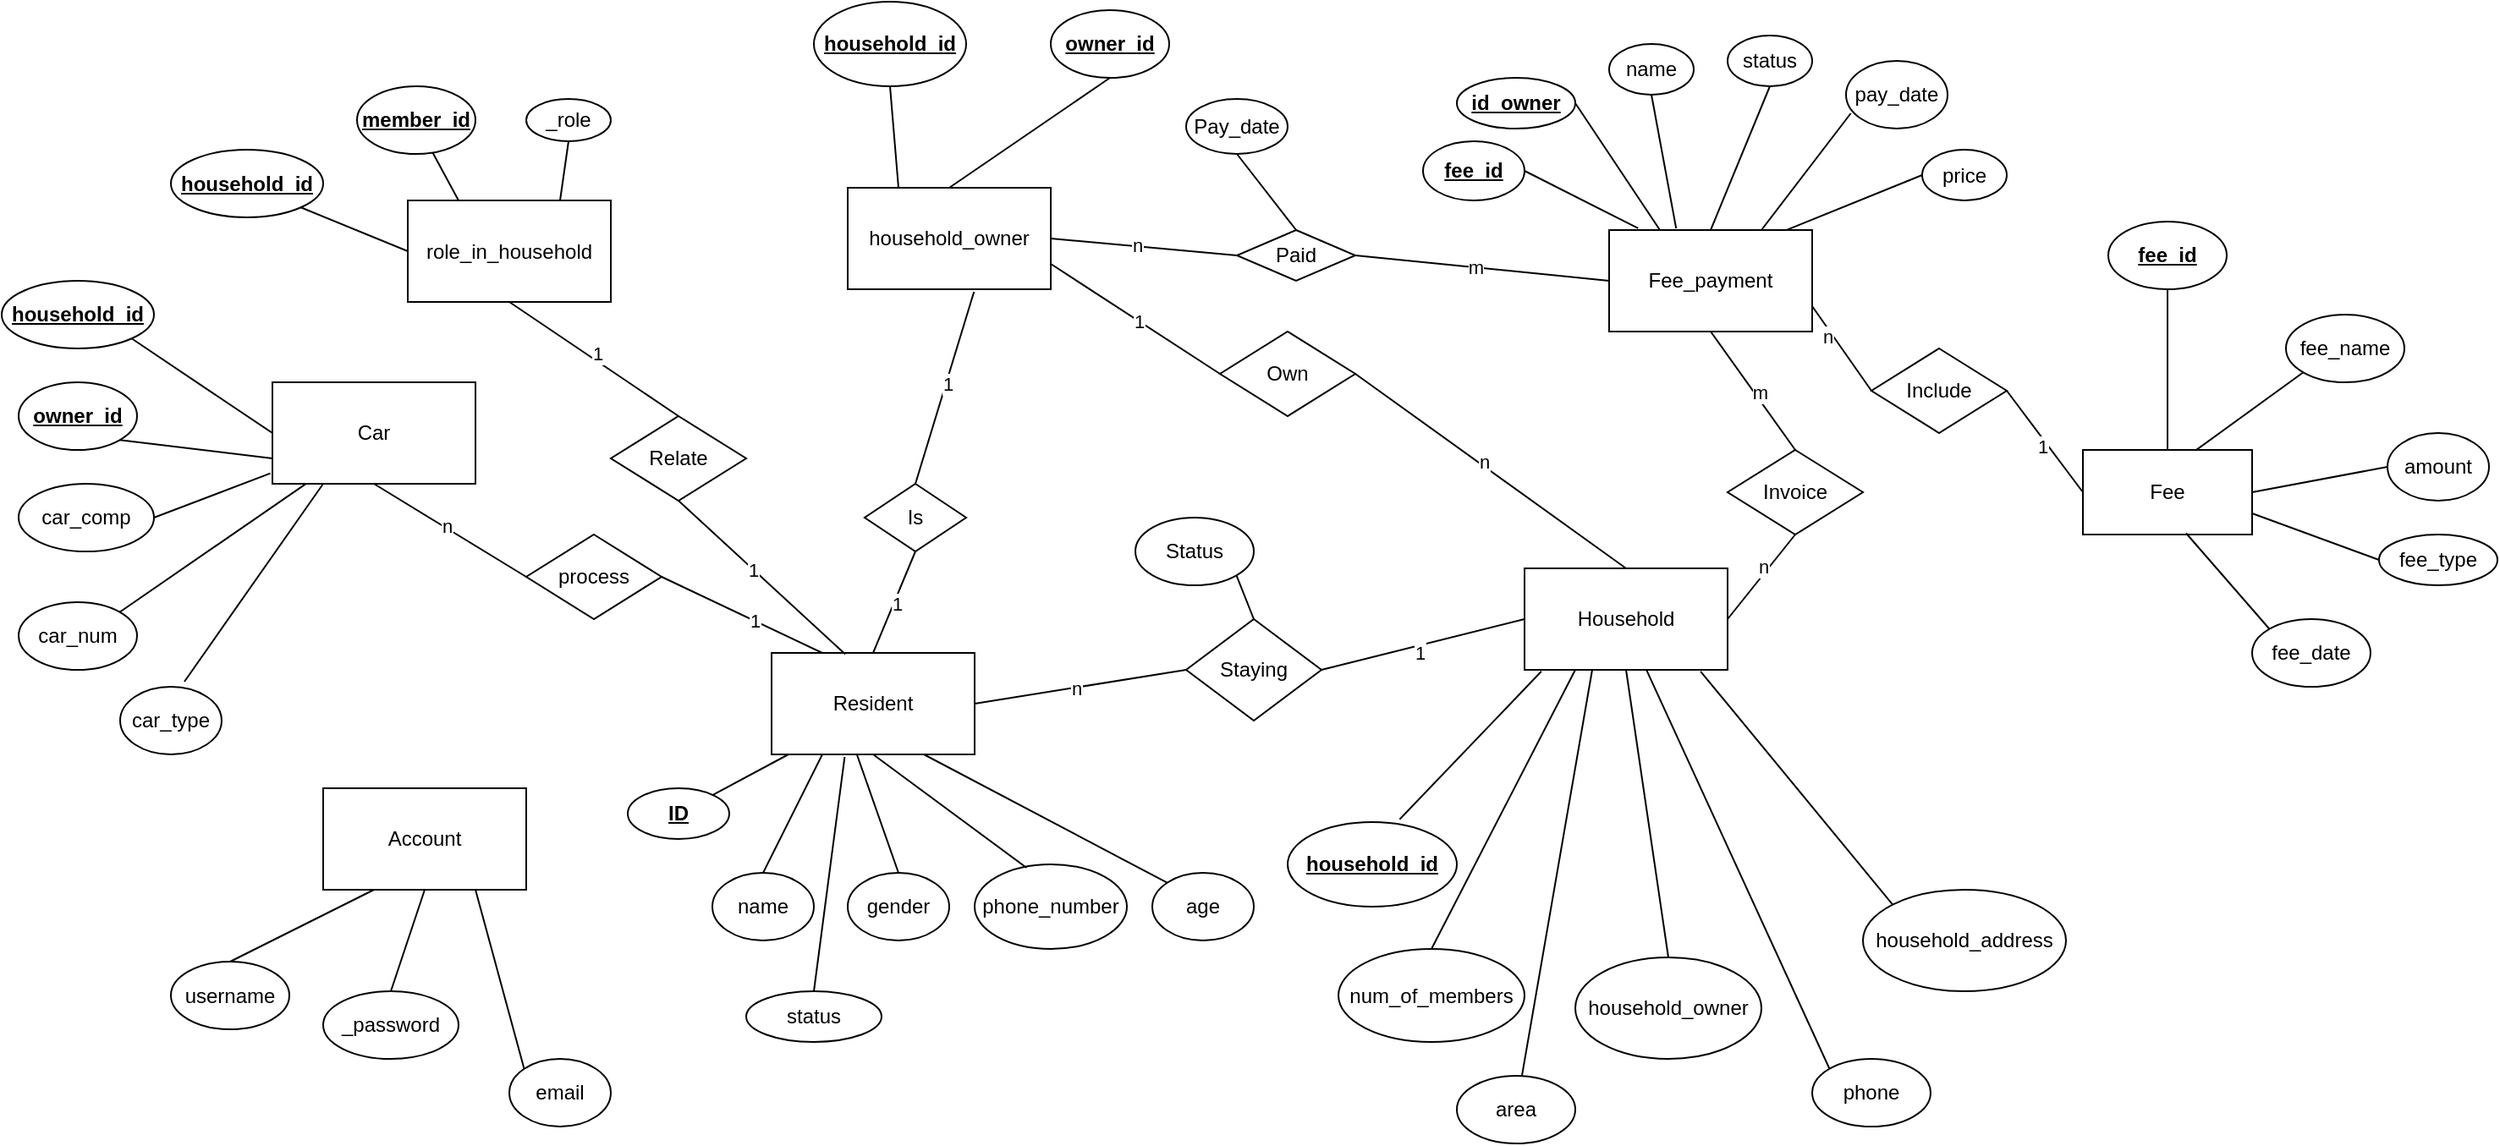 <mxfile version="22.1.17" type="device" pages="2">
  <diagram id="R2lEEEUBdFMjLlhIrx00" name="ERD">
    <mxGraphModel dx="2350" dy="1896" grid="1" gridSize="10" guides="1" tooltips="1" connect="1" arrows="1" fold="1" page="1" pageScale="1" pageWidth="850" pageHeight="1100" math="0" shadow="0" extFonts="Permanent Marker^https://fonts.googleapis.com/css?family=Permanent+Marker">
      <root>
        <mxCell id="0" />
        <mxCell id="1" parent="0" />
        <mxCell id="UBYn010A4l6dqS02ffVp-1" value="Resident" style="rounded=0;whiteSpace=wrap;html=1;" vertex="1" parent="1">
          <mxGeometry x="215" y="240" width="120" height="60" as="geometry" />
        </mxCell>
        <mxCell id="UBYn010A4l6dqS02ffVp-2" value="name" style="ellipse;whiteSpace=wrap;html=1;" vertex="1" parent="1">
          <mxGeometry x="180" y="370" width="60" height="40" as="geometry" />
        </mxCell>
        <mxCell id="UBYn010A4l6dqS02ffVp-3" value="age" style="ellipse;whiteSpace=wrap;html=1;" vertex="1" parent="1">
          <mxGeometry x="440" y="370" width="60" height="40" as="geometry" />
        </mxCell>
        <mxCell id="UBYn010A4l6dqS02ffVp-4" value="gender" style="ellipse;whiteSpace=wrap;html=1;" vertex="1" parent="1">
          <mxGeometry x="260" y="370" width="60" height="40" as="geometry" />
        </mxCell>
        <mxCell id="UBYn010A4l6dqS02ffVp-5" value="phone_number" style="ellipse;whiteSpace=wrap;html=1;" vertex="1" parent="1">
          <mxGeometry x="335" y="365" width="90" height="50" as="geometry" />
        </mxCell>
        <mxCell id="UBYn010A4l6dqS02ffVp-6" value="&lt;u&gt;&lt;b&gt;ID&lt;/b&gt;&lt;/u&gt;" style="ellipse;whiteSpace=wrap;html=1;" vertex="1" parent="1">
          <mxGeometry x="130" y="320" width="60" height="30" as="geometry" />
        </mxCell>
        <mxCell id="UBYn010A4l6dqS02ffVp-7" value="" style="endArrow=none;html=1;rounded=0;entryX=0.083;entryY=1;entryDx=0;entryDy=0;entryPerimeter=0;" edge="1" parent="1" source="UBYn010A4l6dqS02ffVp-6" target="UBYn010A4l6dqS02ffVp-1">
          <mxGeometry width="50" height="50" relative="1" as="geometry">
            <mxPoint x="400" y="320" as="sourcePoint" />
            <mxPoint x="450" y="270" as="targetPoint" />
          </mxGeometry>
        </mxCell>
        <mxCell id="UBYn010A4l6dqS02ffVp-10" value="status" style="ellipse;whiteSpace=wrap;html=1;" vertex="1" parent="1">
          <mxGeometry x="200" y="440" width="80" height="30" as="geometry" />
        </mxCell>
        <mxCell id="UBYn010A4l6dqS02ffVp-11" value="" style="endArrow=none;html=1;rounded=0;exitX=0.5;exitY=0;exitDx=0;exitDy=0;entryX=0.25;entryY=1;entryDx=0;entryDy=0;" edge="1" parent="1" source="UBYn010A4l6dqS02ffVp-2" target="UBYn010A4l6dqS02ffVp-1">
          <mxGeometry width="50" height="50" relative="1" as="geometry">
            <mxPoint x="400" y="320" as="sourcePoint" />
            <mxPoint x="450" y="270" as="targetPoint" />
          </mxGeometry>
        </mxCell>
        <mxCell id="UBYn010A4l6dqS02ffVp-12" value="" style="endArrow=none;html=1;rounded=0;exitX=0.5;exitY=0;exitDx=0;exitDy=0;entryX=0.36;entryY=1.023;entryDx=0;entryDy=0;entryPerimeter=0;" edge="1" parent="1" source="UBYn010A4l6dqS02ffVp-10" target="UBYn010A4l6dqS02ffVp-1">
          <mxGeometry width="50" height="50" relative="1" as="geometry">
            <mxPoint x="400" y="320" as="sourcePoint" />
            <mxPoint x="260" y="250" as="targetPoint" />
          </mxGeometry>
        </mxCell>
        <mxCell id="UBYn010A4l6dqS02ffVp-13" value="" style="endArrow=none;html=1;rounded=0;exitX=0.5;exitY=0;exitDx=0;exitDy=0;entryX=0.419;entryY=0.994;entryDx=0;entryDy=0;entryPerimeter=0;" edge="1" parent="1" source="UBYn010A4l6dqS02ffVp-4" target="UBYn010A4l6dqS02ffVp-1">
          <mxGeometry width="50" height="50" relative="1" as="geometry">
            <mxPoint x="400" y="320" as="sourcePoint" />
            <mxPoint x="450" y="270" as="targetPoint" />
          </mxGeometry>
        </mxCell>
        <mxCell id="UBYn010A4l6dqS02ffVp-14" value="" style="endArrow=none;html=1;rounded=0;entryX=0.5;entryY=1;entryDx=0;entryDy=0;exitX=0.341;exitY=0.04;exitDx=0;exitDy=0;exitPerimeter=0;" edge="1" parent="1" source="UBYn010A4l6dqS02ffVp-5" target="UBYn010A4l6dqS02ffVp-1">
          <mxGeometry width="50" height="50" relative="1" as="geometry">
            <mxPoint x="380" y="360" as="sourcePoint" />
            <mxPoint x="450" y="270" as="targetPoint" />
          </mxGeometry>
        </mxCell>
        <mxCell id="UBYn010A4l6dqS02ffVp-15" value="" style="endArrow=none;html=1;rounded=0;exitX=0;exitY=0;exitDx=0;exitDy=0;entryX=0.75;entryY=1;entryDx=0;entryDy=0;" edge="1" parent="1" source="UBYn010A4l6dqS02ffVp-3" target="UBYn010A4l6dqS02ffVp-1">
          <mxGeometry width="50" height="50" relative="1" as="geometry">
            <mxPoint x="400" y="320" as="sourcePoint" />
            <mxPoint x="450" y="270" as="targetPoint" />
          </mxGeometry>
        </mxCell>
        <mxCell id="UBYn010A4l6dqS02ffVp-17" value="Household&lt;br&gt;" style="rounded=0;whiteSpace=wrap;html=1;" vertex="1" parent="1">
          <mxGeometry x="660" y="190" width="120" height="60" as="geometry" />
        </mxCell>
        <mxCell id="UBYn010A4l6dqS02ffVp-18" value="Staying&lt;br&gt;" style="rhombus;whiteSpace=wrap;html=1;" vertex="1" parent="1">
          <mxGeometry x="460" y="220" width="80" height="60" as="geometry" />
        </mxCell>
        <mxCell id="UBYn010A4l6dqS02ffVp-19" value="" style="endArrow=none;html=1;rounded=0;exitX=1;exitY=0.5;exitDx=0;exitDy=0;entryX=0;entryY=0.5;entryDx=0;entryDy=0;" edge="1" parent="1" source="UBYn010A4l6dqS02ffVp-1" target="UBYn010A4l6dqS02ffVp-18">
          <mxGeometry width="50" height="50" relative="1" as="geometry">
            <mxPoint x="540" y="310" as="sourcePoint" />
            <mxPoint x="590" y="260" as="targetPoint" />
          </mxGeometry>
        </mxCell>
        <mxCell id="UBYn010A4l6dqS02ffVp-23" value="n" style="edgeLabel;html=1;align=center;verticalAlign=middle;resizable=0;points=[];" vertex="1" connectable="0" parent="UBYn010A4l6dqS02ffVp-19">
          <mxGeometry x="-0.033" relative="1" as="geometry">
            <mxPoint as="offset" />
          </mxGeometry>
        </mxCell>
        <mxCell id="UBYn010A4l6dqS02ffVp-20" value="" style="endArrow=none;html=1;rounded=0;exitX=1;exitY=0.5;exitDx=0;exitDy=0;entryX=0;entryY=0.5;entryDx=0;entryDy=0;" edge="1" parent="1" source="UBYn010A4l6dqS02ffVp-18" target="UBYn010A4l6dqS02ffVp-17">
          <mxGeometry width="50" height="50" relative="1" as="geometry">
            <mxPoint x="540" y="310" as="sourcePoint" />
            <mxPoint x="590" y="260" as="targetPoint" />
          </mxGeometry>
        </mxCell>
        <mxCell id="UBYn010A4l6dqS02ffVp-24" value="1" style="edgeLabel;html=1;align=center;verticalAlign=middle;resizable=0;points=[];" vertex="1" connectable="0" parent="UBYn010A4l6dqS02ffVp-20">
          <mxGeometry x="-0.05" y="-4" relative="1" as="geometry">
            <mxPoint as="offset" />
          </mxGeometry>
        </mxCell>
        <mxCell id="UBYn010A4l6dqS02ffVp-26" value="household_address" style="ellipse;whiteSpace=wrap;html=1;" vertex="1" parent="1">
          <mxGeometry x="860" y="380" width="120" height="60" as="geometry" />
        </mxCell>
        <mxCell id="UBYn010A4l6dqS02ffVp-27" value="&lt;b&gt;&lt;u&gt;household_id&lt;/u&gt;&lt;/b&gt;" style="ellipse;whiteSpace=wrap;html=1;" vertex="1" parent="1">
          <mxGeometry x="520" y="340" width="100" height="50" as="geometry" />
        </mxCell>
        <mxCell id="UBYn010A4l6dqS02ffVp-28" value="phone" style="ellipse;whiteSpace=wrap;html=1;" vertex="1" parent="1">
          <mxGeometry x="830" y="480" width="70" height="40" as="geometry" />
        </mxCell>
        <mxCell id="UBYn010A4l6dqS02ffVp-29" value="area" style="ellipse;whiteSpace=wrap;html=1;" vertex="1" parent="1">
          <mxGeometry x="620" y="490" width="70" height="40" as="geometry" />
        </mxCell>
        <mxCell id="UBYn010A4l6dqS02ffVp-30" value="household_owner" style="ellipse;whiteSpace=wrap;html=1;" vertex="1" parent="1">
          <mxGeometry x="690" y="420" width="110" height="60" as="geometry" />
        </mxCell>
        <mxCell id="UBYn010A4l6dqS02ffVp-31" value="num_of_members" style="ellipse;whiteSpace=wrap;html=1;" vertex="1" parent="1">
          <mxGeometry x="550" y="415" width="110" height="55" as="geometry" />
        </mxCell>
        <mxCell id="UBYn010A4l6dqS02ffVp-34" value="" style="endArrow=none;html=1;rounded=0;entryX=0.083;entryY=1.015;entryDx=0;entryDy=0;entryPerimeter=0;exitX=0.662;exitY=-0.032;exitDx=0;exitDy=0;exitPerimeter=0;" edge="1" parent="1" source="UBYn010A4l6dqS02ffVp-27" target="UBYn010A4l6dqS02ffVp-17">
          <mxGeometry width="50" height="50" relative="1" as="geometry">
            <mxPoint x="540" y="310" as="sourcePoint" />
            <mxPoint x="590" y="260" as="targetPoint" />
          </mxGeometry>
        </mxCell>
        <mxCell id="UBYn010A4l6dqS02ffVp-35" value="" style="endArrow=none;html=1;rounded=0;entryX=0.25;entryY=1;entryDx=0;entryDy=0;exitX=0.5;exitY=0;exitDx=0;exitDy=0;" edge="1" parent="1" source="UBYn010A4l6dqS02ffVp-31" target="UBYn010A4l6dqS02ffVp-17">
          <mxGeometry width="50" height="50" relative="1" as="geometry">
            <mxPoint x="540" y="310" as="sourcePoint" />
            <mxPoint x="590" y="260" as="targetPoint" />
          </mxGeometry>
        </mxCell>
        <mxCell id="UBYn010A4l6dqS02ffVp-36" value="" style="endArrow=none;html=1;rounded=0;" edge="1" parent="1" source="UBYn010A4l6dqS02ffVp-29">
          <mxGeometry width="50" height="50" relative="1" as="geometry">
            <mxPoint x="540" y="310" as="sourcePoint" />
            <mxPoint x="700" y="250" as="targetPoint" />
          </mxGeometry>
        </mxCell>
        <mxCell id="UBYn010A4l6dqS02ffVp-37" value="" style="endArrow=none;html=1;rounded=0;entryX=0.5;entryY=1;entryDx=0;entryDy=0;exitX=0.5;exitY=0;exitDx=0;exitDy=0;" edge="1" parent="1" source="UBYn010A4l6dqS02ffVp-30" target="UBYn010A4l6dqS02ffVp-17">
          <mxGeometry width="50" height="50" relative="1" as="geometry">
            <mxPoint x="540" y="310" as="sourcePoint" />
            <mxPoint x="590" y="260" as="targetPoint" />
          </mxGeometry>
        </mxCell>
        <mxCell id="UBYn010A4l6dqS02ffVp-38" value="" style="endArrow=none;html=1;rounded=0;entryX=0.6;entryY=0.999;entryDx=0;entryDy=0;entryPerimeter=0;exitX=0;exitY=0;exitDx=0;exitDy=0;" edge="1" parent="1" source="UBYn010A4l6dqS02ffVp-28" target="UBYn010A4l6dqS02ffVp-17">
          <mxGeometry width="50" height="50" relative="1" as="geometry">
            <mxPoint x="540" y="310" as="sourcePoint" />
            <mxPoint x="590" y="260" as="targetPoint" />
          </mxGeometry>
        </mxCell>
        <mxCell id="UBYn010A4l6dqS02ffVp-39" value="" style="endArrow=none;html=1;rounded=0;entryX=0.867;entryY=1.015;entryDx=0;entryDy=0;entryPerimeter=0;exitX=0;exitY=0;exitDx=0;exitDy=0;" edge="1" parent="1" source="UBYn010A4l6dqS02ffVp-26" target="UBYn010A4l6dqS02ffVp-17">
          <mxGeometry width="50" height="50" relative="1" as="geometry">
            <mxPoint x="540" y="310" as="sourcePoint" />
            <mxPoint x="590" y="260" as="targetPoint" />
          </mxGeometry>
        </mxCell>
        <mxCell id="UBYn010A4l6dqS02ffVp-40" value="process" style="rhombus;whiteSpace=wrap;html=1;" vertex="1" parent="1">
          <mxGeometry x="70" y="170" width="80" height="50" as="geometry" />
        </mxCell>
        <mxCell id="UBYn010A4l6dqS02ffVp-41" value="Car" style="rounded=0;whiteSpace=wrap;html=1;" vertex="1" parent="1">
          <mxGeometry x="-80" y="80" width="120" height="60" as="geometry" />
        </mxCell>
        <mxCell id="UBYn010A4l6dqS02ffVp-42" value="" style="endArrow=none;html=1;rounded=0;exitX=0.25;exitY=0;exitDx=0;exitDy=0;entryX=1;entryY=0.5;entryDx=0;entryDy=0;" edge="1" parent="1" source="UBYn010A4l6dqS02ffVp-1" target="UBYn010A4l6dqS02ffVp-40">
          <mxGeometry width="50" height="50" relative="1" as="geometry">
            <mxPoint x="540" y="190" as="sourcePoint" />
            <mxPoint x="590" y="140" as="targetPoint" />
          </mxGeometry>
        </mxCell>
        <mxCell id="UBYn010A4l6dqS02ffVp-44" value="1" style="edgeLabel;html=1;align=center;verticalAlign=middle;resizable=0;points=[];" vertex="1" connectable="0" parent="UBYn010A4l6dqS02ffVp-42">
          <mxGeometry x="-0.167" relative="1" as="geometry">
            <mxPoint as="offset" />
          </mxGeometry>
        </mxCell>
        <mxCell id="UBYn010A4l6dqS02ffVp-43" value="" style="endArrow=none;html=1;rounded=0;exitX=0;exitY=0.5;exitDx=0;exitDy=0;entryX=0.5;entryY=1;entryDx=0;entryDy=0;" edge="1" parent="1" source="UBYn010A4l6dqS02ffVp-40" target="UBYn010A4l6dqS02ffVp-41">
          <mxGeometry width="50" height="50" relative="1" as="geometry">
            <mxPoint x="540" y="190" as="sourcePoint" />
            <mxPoint x="590" y="140" as="targetPoint" />
          </mxGeometry>
        </mxCell>
        <mxCell id="UBYn010A4l6dqS02ffVp-45" value="n" style="edgeLabel;html=1;align=center;verticalAlign=middle;resizable=0;points=[];" vertex="1" connectable="0" parent="UBYn010A4l6dqS02ffVp-43">
          <mxGeometry x="0.06" y="-1" relative="1" as="geometry">
            <mxPoint as="offset" />
          </mxGeometry>
        </mxCell>
        <mxCell id="UBYn010A4l6dqS02ffVp-46" value="" style="endArrow=none;html=1;rounded=0;exitX=0;exitY=0.5;exitDx=0;exitDy=0;entryX=1;entryY=1;entryDx=0;entryDy=0;" edge="1" parent="1" source="UBYn010A4l6dqS02ffVp-41" target="UBYn010A4l6dqS02ffVp-50">
          <mxGeometry width="50" height="50" relative="1" as="geometry">
            <mxPoint x="150" y="90" as="sourcePoint" />
            <mxPoint x="-130" y="60" as="targetPoint" />
          </mxGeometry>
        </mxCell>
        <mxCell id="UBYn010A4l6dqS02ffVp-47" value="car_comp" style="ellipse;whiteSpace=wrap;html=1;" vertex="1" parent="1">
          <mxGeometry x="-230" y="140" width="80" height="40" as="geometry" />
        </mxCell>
        <mxCell id="UBYn010A4l6dqS02ffVp-48" value="car_num" style="ellipse;whiteSpace=wrap;html=1;" vertex="1" parent="1">
          <mxGeometry x="-230" y="210" width="70" height="40" as="geometry" />
        </mxCell>
        <mxCell id="UBYn010A4l6dqS02ffVp-49" value="&lt;b&gt;&lt;u&gt;owner_id&lt;/u&gt;&lt;/b&gt;" style="ellipse;whiteSpace=wrap;html=1;" vertex="1" parent="1">
          <mxGeometry x="-230" y="80" width="70" height="40" as="geometry" />
        </mxCell>
        <mxCell id="UBYn010A4l6dqS02ffVp-50" value="&lt;b&gt;&lt;u&gt;household_id&lt;/u&gt;&lt;/b&gt;" style="ellipse;whiteSpace=wrap;html=1;" vertex="1" parent="1">
          <mxGeometry x="-240" y="20" width="90" height="40" as="geometry" />
        </mxCell>
        <mxCell id="UBYn010A4l6dqS02ffVp-53" value="car_type" style="ellipse;whiteSpace=wrap;html=1;" vertex="1" parent="1">
          <mxGeometry x="-170" y="260" width="60" height="40" as="geometry" />
        </mxCell>
        <mxCell id="UBYn010A4l6dqS02ffVp-56" value="" style="endArrow=none;html=1;rounded=0;exitX=0;exitY=0.75;exitDx=0;exitDy=0;entryX=1;entryY=1;entryDx=0;entryDy=0;" edge="1" parent="1" source="UBYn010A4l6dqS02ffVp-41" target="UBYn010A4l6dqS02ffVp-49">
          <mxGeometry width="50" height="50" relative="1" as="geometry">
            <mxPoint x="150" y="190" as="sourcePoint" />
            <mxPoint x="200" y="140" as="targetPoint" />
          </mxGeometry>
        </mxCell>
        <mxCell id="UBYn010A4l6dqS02ffVp-57" value="" style="endArrow=none;html=1;rounded=0;exitX=-0.01;exitY=0.897;exitDx=0;exitDy=0;exitPerimeter=0;entryX=1;entryY=0.5;entryDx=0;entryDy=0;" edge="1" parent="1" source="UBYn010A4l6dqS02ffVp-41" target="UBYn010A4l6dqS02ffVp-47">
          <mxGeometry width="50" height="50" relative="1" as="geometry">
            <mxPoint x="150" y="190" as="sourcePoint" />
            <mxPoint x="200" y="140" as="targetPoint" />
          </mxGeometry>
        </mxCell>
        <mxCell id="UBYn010A4l6dqS02ffVp-58" value="" style="endArrow=none;html=1;rounded=0;exitX=0.163;exitY=1.003;exitDx=0;exitDy=0;exitPerimeter=0;entryX=1;entryY=0;entryDx=0;entryDy=0;" edge="1" parent="1" source="UBYn010A4l6dqS02ffVp-41" target="UBYn010A4l6dqS02ffVp-48">
          <mxGeometry width="50" height="50" relative="1" as="geometry">
            <mxPoint x="150" y="190" as="sourcePoint" />
            <mxPoint x="200" y="140" as="targetPoint" />
          </mxGeometry>
        </mxCell>
        <mxCell id="UBYn010A4l6dqS02ffVp-59" value="" style="endArrow=none;html=1;rounded=0;entryX=0.633;entryY=-0.075;entryDx=0;entryDy=0;entryPerimeter=0;exitX=0.25;exitY=1;exitDx=0;exitDy=0;" edge="1" parent="1" source="UBYn010A4l6dqS02ffVp-41" target="UBYn010A4l6dqS02ffVp-53">
          <mxGeometry width="50" height="50" relative="1" as="geometry">
            <mxPoint x="-10" y="140" as="sourcePoint" />
            <mxPoint x="200" y="140" as="targetPoint" />
          </mxGeometry>
        </mxCell>
        <mxCell id="UBYn010A4l6dqS02ffVp-60" value="Account" style="rounded=0;whiteSpace=wrap;html=1;" vertex="1" parent="1">
          <mxGeometry x="-50" y="320" width="120" height="60" as="geometry" />
        </mxCell>
        <mxCell id="UBYn010A4l6dqS02ffVp-61" value="email" style="ellipse;whiteSpace=wrap;html=1;" vertex="1" parent="1">
          <mxGeometry x="60" y="480" width="60" height="40" as="geometry" />
        </mxCell>
        <mxCell id="UBYn010A4l6dqS02ffVp-62" value="_password" style="ellipse;whiteSpace=wrap;html=1;" vertex="1" parent="1">
          <mxGeometry x="-50" y="440" width="80" height="40" as="geometry" />
        </mxCell>
        <mxCell id="UBYn010A4l6dqS02ffVp-63" value="username" style="ellipse;whiteSpace=wrap;html=1;" vertex="1" parent="1">
          <mxGeometry x="-140" y="422.5" width="70" height="40" as="geometry" />
        </mxCell>
        <mxCell id="UBYn010A4l6dqS02ffVp-64" value="" style="endArrow=none;html=1;rounded=0;exitX=0.25;exitY=1;exitDx=0;exitDy=0;entryX=0.5;entryY=0;entryDx=0;entryDy=0;" edge="1" parent="1" source="UBYn010A4l6dqS02ffVp-60" target="UBYn010A4l6dqS02ffVp-63">
          <mxGeometry width="50" height="50" relative="1" as="geometry">
            <mxPoint x="320" y="420" as="sourcePoint" />
            <mxPoint x="370" y="370" as="targetPoint" />
          </mxGeometry>
        </mxCell>
        <mxCell id="UBYn010A4l6dqS02ffVp-65" value="" style="endArrow=none;html=1;rounded=0;exitX=0.5;exitY=1;exitDx=0;exitDy=0;entryX=0.5;entryY=0;entryDx=0;entryDy=0;" edge="1" parent="1" source="UBYn010A4l6dqS02ffVp-60" target="UBYn010A4l6dqS02ffVp-62">
          <mxGeometry width="50" height="50" relative="1" as="geometry">
            <mxPoint x="320" y="420" as="sourcePoint" />
            <mxPoint x="370" y="370" as="targetPoint" />
          </mxGeometry>
        </mxCell>
        <mxCell id="UBYn010A4l6dqS02ffVp-66" value="" style="endArrow=none;html=1;rounded=0;entryX=0;entryY=0;entryDx=0;entryDy=0;exitX=0.75;exitY=1;exitDx=0;exitDy=0;" edge="1" parent="1" source="UBYn010A4l6dqS02ffVp-60" target="UBYn010A4l6dqS02ffVp-61">
          <mxGeometry width="50" height="50" relative="1" as="geometry">
            <mxPoint x="-30" y="430" as="sourcePoint" />
            <mxPoint x="370" y="370" as="targetPoint" />
          </mxGeometry>
        </mxCell>
        <mxCell id="UBYn010A4l6dqS02ffVp-67" value="household_owner" style="rounded=0;whiteSpace=wrap;html=1;" vertex="1" parent="1">
          <mxGeometry x="260" y="-35" width="120" height="60" as="geometry" />
        </mxCell>
        <mxCell id="UBYn010A4l6dqS02ffVp-68" value="Is" style="rhombus;whiteSpace=wrap;html=1;" vertex="1" parent="1">
          <mxGeometry x="270" y="140" width="60" height="40" as="geometry" />
        </mxCell>
        <mxCell id="UBYn010A4l6dqS02ffVp-69" value="" style="endArrow=none;html=1;rounded=0;exitX=0.5;exitY=0;exitDx=0;exitDy=0;entryX=0.5;entryY=1;entryDx=0;entryDy=0;" edge="1" parent="1" source="UBYn010A4l6dqS02ffVp-1" target="UBYn010A4l6dqS02ffVp-68">
          <mxGeometry width="50" height="50" relative="1" as="geometry">
            <mxPoint x="330" y="300" as="sourcePoint" />
            <mxPoint x="380" y="250" as="targetPoint" />
          </mxGeometry>
        </mxCell>
        <mxCell id="UBYn010A4l6dqS02ffVp-70" value="1" style="edgeLabel;html=1;align=center;verticalAlign=middle;resizable=0;points=[];" vertex="1" connectable="0" parent="UBYn010A4l6dqS02ffVp-69">
          <mxGeometry x="-0.033" y="-2" relative="1" as="geometry">
            <mxPoint y="-1" as="offset" />
          </mxGeometry>
        </mxCell>
        <mxCell id="UBYn010A4l6dqS02ffVp-71" value="" style="endArrow=none;html=1;rounded=0;exitX=0.5;exitY=0;exitDx=0;exitDy=0;entryX=0.622;entryY=1.025;entryDx=0;entryDy=0;entryPerimeter=0;" edge="1" parent="1" source="UBYn010A4l6dqS02ffVp-68" target="UBYn010A4l6dqS02ffVp-67">
          <mxGeometry width="50" height="50" relative="1" as="geometry">
            <mxPoint x="330" y="300" as="sourcePoint" />
            <mxPoint x="380" y="250" as="targetPoint" />
          </mxGeometry>
        </mxCell>
        <mxCell id="UBYn010A4l6dqS02ffVp-72" value="1" style="edgeLabel;html=1;align=center;verticalAlign=middle;resizable=0;points=[];" vertex="1" connectable="0" parent="UBYn010A4l6dqS02ffVp-71">
          <mxGeometry x="0.042" y="-1" relative="1" as="geometry">
            <mxPoint as="offset" />
          </mxGeometry>
        </mxCell>
        <mxCell id="UBYn010A4l6dqS02ffVp-74" value="&lt;b&gt;&lt;u&gt;owner_id&lt;/u&gt;&lt;/b&gt;" style="ellipse;whiteSpace=wrap;html=1;" vertex="1" parent="1">
          <mxGeometry x="380" y="-140" width="70" height="40" as="geometry" />
        </mxCell>
        <mxCell id="UBYn010A4l6dqS02ffVp-75" value="&lt;b&gt;&lt;u&gt;household_id&lt;/u&gt;&lt;/b&gt;" style="ellipse;whiteSpace=wrap;html=1;" vertex="1" parent="1">
          <mxGeometry x="240" y="-145" width="90" height="50" as="geometry" />
        </mxCell>
        <mxCell id="UBYn010A4l6dqS02ffVp-76" value="" style="endArrow=none;html=1;rounded=0;exitX=0.25;exitY=0;exitDx=0;exitDy=0;entryX=0.5;entryY=1;entryDx=0;entryDy=0;" edge="1" parent="1" source="UBYn010A4l6dqS02ffVp-67" target="UBYn010A4l6dqS02ffVp-75">
          <mxGeometry width="50" height="50" relative="1" as="geometry">
            <mxPoint x="350" y="180" as="sourcePoint" />
            <mxPoint x="400" y="130" as="targetPoint" />
          </mxGeometry>
        </mxCell>
        <mxCell id="UBYn010A4l6dqS02ffVp-77" value="" style="endArrow=none;html=1;rounded=0;exitX=0.5;exitY=0;exitDx=0;exitDy=0;entryX=0.5;entryY=1;entryDx=0;entryDy=0;" edge="1" parent="1" source="UBYn010A4l6dqS02ffVp-67" target="UBYn010A4l6dqS02ffVp-74">
          <mxGeometry width="50" height="50" relative="1" as="geometry">
            <mxPoint x="350" y="180" as="sourcePoint" />
            <mxPoint x="400" y="130" as="targetPoint" />
          </mxGeometry>
        </mxCell>
        <mxCell id="UBYn010A4l6dqS02ffVp-78" value="Own" style="rhombus;whiteSpace=wrap;html=1;" vertex="1" parent="1">
          <mxGeometry x="480" y="50" width="80" height="50" as="geometry" />
        </mxCell>
        <mxCell id="UBYn010A4l6dqS02ffVp-79" value="" style="endArrow=none;html=1;rounded=0;exitX=1;exitY=0.75;exitDx=0;exitDy=0;entryX=0;entryY=0.5;entryDx=0;entryDy=0;" edge="1" parent="1" source="UBYn010A4l6dqS02ffVp-67" target="UBYn010A4l6dqS02ffVp-78">
          <mxGeometry width="50" height="50" relative="1" as="geometry">
            <mxPoint x="350" y="180" as="sourcePoint" />
            <mxPoint x="400" y="130" as="targetPoint" />
          </mxGeometry>
        </mxCell>
        <mxCell id="UBYn010A4l6dqS02ffVp-81" value="1" style="edgeLabel;html=1;align=center;verticalAlign=middle;resizable=0;points=[];" vertex="1" connectable="0" parent="UBYn010A4l6dqS02ffVp-79">
          <mxGeometry x="0.042" y="-1" relative="1" as="geometry">
            <mxPoint y="-1" as="offset" />
          </mxGeometry>
        </mxCell>
        <mxCell id="UBYn010A4l6dqS02ffVp-80" value="" style="endArrow=none;html=1;rounded=0;entryX=1;entryY=0.5;entryDx=0;entryDy=0;exitX=0.5;exitY=0;exitDx=0;exitDy=0;" edge="1" parent="1" source="UBYn010A4l6dqS02ffVp-17" target="UBYn010A4l6dqS02ffVp-78">
          <mxGeometry width="50" height="50" relative="1" as="geometry">
            <mxPoint x="350" y="180" as="sourcePoint" />
            <mxPoint x="400" y="130" as="targetPoint" />
          </mxGeometry>
        </mxCell>
        <mxCell id="UBYn010A4l6dqS02ffVp-82" value="n" style="edgeLabel;html=1;align=center;verticalAlign=middle;resizable=0;points=[];" vertex="1" connectable="0" parent="UBYn010A4l6dqS02ffVp-80">
          <mxGeometry x="0.065" y="-2" relative="1" as="geometry">
            <mxPoint as="offset" />
          </mxGeometry>
        </mxCell>
        <mxCell id="UBYn010A4l6dqS02ffVp-85" value="Fee_payment" style="rounded=0;whiteSpace=wrap;html=1;" vertex="1" parent="1">
          <mxGeometry x="710" y="-10" width="120" height="60" as="geometry" />
        </mxCell>
        <mxCell id="UBYn010A4l6dqS02ffVp-86" value="Invoice" style="rhombus;whiteSpace=wrap;html=1;" vertex="1" parent="1">
          <mxGeometry x="780" y="120" width="80" height="50" as="geometry" />
        </mxCell>
        <mxCell id="UBYn010A4l6dqS02ffVp-87" value="" style="endArrow=none;html=1;rounded=0;entryX=1;entryY=0.5;entryDx=0;entryDy=0;exitX=0.5;exitY=1;exitDx=0;exitDy=0;" edge="1" parent="1" source="UBYn010A4l6dqS02ffVp-86" target="UBYn010A4l6dqS02ffVp-17">
          <mxGeometry width="50" height="50" relative="1" as="geometry">
            <mxPoint x="490" y="260" as="sourcePoint" />
            <mxPoint x="540" y="210" as="targetPoint" />
          </mxGeometry>
        </mxCell>
        <mxCell id="UBYn010A4l6dqS02ffVp-88" value="n" style="edgeLabel;html=1;align=center;verticalAlign=middle;resizable=0;points=[];" vertex="1" connectable="0" parent="UBYn010A4l6dqS02ffVp-87">
          <mxGeometry x="-0.135" y="-3" relative="1" as="geometry">
            <mxPoint y="-1" as="offset" />
          </mxGeometry>
        </mxCell>
        <mxCell id="UBYn010A4l6dqS02ffVp-89" value="" style="endArrow=none;html=1;rounded=0;entryX=0.5;entryY=0;entryDx=0;entryDy=0;exitX=0.5;exitY=1;exitDx=0;exitDy=0;" edge="1" parent="1" source="UBYn010A4l6dqS02ffVp-85" target="UBYn010A4l6dqS02ffVp-86">
          <mxGeometry width="50" height="50" relative="1" as="geometry">
            <mxPoint x="490" y="260" as="sourcePoint" />
            <mxPoint x="540" y="210" as="targetPoint" />
          </mxGeometry>
        </mxCell>
        <mxCell id="UBYn010A4l6dqS02ffVp-92" value="m" style="edgeLabel;html=1;align=center;verticalAlign=middle;resizable=0;points=[];" vertex="1" connectable="0" parent="UBYn010A4l6dqS02ffVp-89">
          <mxGeometry x="0.059" y="2" relative="1" as="geometry">
            <mxPoint x="1" as="offset" />
          </mxGeometry>
        </mxCell>
        <mxCell id="UBYn010A4l6dqS02ffVp-93" value="&lt;b&gt;&lt;u&gt;id_owner&lt;/u&gt;&lt;/b&gt;" style="ellipse;whiteSpace=wrap;html=1;" vertex="1" parent="1">
          <mxGeometry x="620" y="-100" width="70" height="30" as="geometry" />
        </mxCell>
        <mxCell id="UBYn010A4l6dqS02ffVp-94" value="price" style="ellipse;whiteSpace=wrap;html=1;" vertex="1" parent="1">
          <mxGeometry x="895" y="-57.5" width="50" height="30" as="geometry" />
        </mxCell>
        <mxCell id="UBYn010A4l6dqS02ffVp-95" value="status" style="ellipse;whiteSpace=wrap;html=1;" vertex="1" parent="1">
          <mxGeometry x="780" y="-125" width="50" height="30" as="geometry" />
        </mxCell>
        <mxCell id="UBYn010A4l6dqS02ffVp-96" value="pay_date" style="ellipse;whiteSpace=wrap;html=1;" vertex="1" parent="1">
          <mxGeometry x="850" y="-110" width="60" height="40" as="geometry" />
        </mxCell>
        <mxCell id="UBYn010A4l6dqS02ffVp-97" value="&lt;b&gt;&lt;u&gt;fee_id&lt;/u&gt;&lt;/b&gt;" style="ellipse;whiteSpace=wrap;html=1;" vertex="1" parent="1">
          <mxGeometry x="600" y="-62.5" width="60" height="35" as="geometry" />
        </mxCell>
        <mxCell id="UBYn010A4l6dqS02ffVp-98" value="name" style="ellipse;whiteSpace=wrap;html=1;" vertex="1" parent="1">
          <mxGeometry x="710" y="-120" width="50" height="30" as="geometry" />
        </mxCell>
        <mxCell id="UBYn010A4l6dqS02ffVp-99" value="Paid" style="rhombus;whiteSpace=wrap;html=1;" vertex="1" parent="1">
          <mxGeometry x="490" y="-10" width="70" height="30" as="geometry" />
        </mxCell>
        <mxCell id="UBYn010A4l6dqS02ffVp-100" value="" style="endArrow=none;html=1;rounded=0;exitX=1;exitY=0.5;exitDx=0;exitDy=0;entryX=0;entryY=0.5;entryDx=0;entryDy=0;" edge="1" parent="1" source="UBYn010A4l6dqS02ffVp-67" target="UBYn010A4l6dqS02ffVp-99">
          <mxGeometry width="50" height="50" relative="1" as="geometry">
            <mxPoint x="610" y="40" as="sourcePoint" />
            <mxPoint x="660" y="-10" as="targetPoint" />
          </mxGeometry>
        </mxCell>
        <mxCell id="UBYn010A4l6dqS02ffVp-102" value="n" style="edgeLabel;html=1;align=center;verticalAlign=middle;resizable=0;points=[];" vertex="1" connectable="0" parent="UBYn010A4l6dqS02ffVp-100">
          <mxGeometry x="-0.077" y="1" relative="1" as="geometry">
            <mxPoint as="offset" />
          </mxGeometry>
        </mxCell>
        <mxCell id="UBYn010A4l6dqS02ffVp-101" value="" style="endArrow=none;html=1;rounded=0;exitX=1;exitY=0.5;exitDx=0;exitDy=0;entryX=0;entryY=0.5;entryDx=0;entryDy=0;" edge="1" parent="1" source="UBYn010A4l6dqS02ffVp-99" target="UBYn010A4l6dqS02ffVp-85">
          <mxGeometry width="50" height="50" relative="1" as="geometry">
            <mxPoint x="610" y="40" as="sourcePoint" />
            <mxPoint x="660" y="-10" as="targetPoint" />
          </mxGeometry>
        </mxCell>
        <mxCell id="UBYn010A4l6dqS02ffVp-103" value="m" style="edgeLabel;html=1;align=center;verticalAlign=middle;resizable=0;points=[];" vertex="1" connectable="0" parent="UBYn010A4l6dqS02ffVp-101">
          <mxGeometry x="-0.059" relative="1" as="geometry">
            <mxPoint as="offset" />
          </mxGeometry>
        </mxCell>
        <mxCell id="UBYn010A4l6dqS02ffVp-104" value="" style="endArrow=none;html=1;rounded=0;exitX=0.143;exitY=-0.017;exitDx=0;exitDy=0;exitPerimeter=0;" edge="1" parent="1" source="UBYn010A4l6dqS02ffVp-85">
          <mxGeometry width="50" height="50" relative="1" as="geometry">
            <mxPoint x="610" y="40" as="sourcePoint" />
            <mxPoint x="660" y="-45" as="targetPoint" />
          </mxGeometry>
        </mxCell>
        <mxCell id="UBYn010A4l6dqS02ffVp-105" value="" style="endArrow=none;html=1;rounded=0;entryX=1;entryY=0.5;entryDx=0;entryDy=0;exitX=0.25;exitY=0;exitDx=0;exitDy=0;" edge="1" parent="1" source="UBYn010A4l6dqS02ffVp-85" target="UBYn010A4l6dqS02ffVp-93">
          <mxGeometry width="50" height="50" relative="1" as="geometry">
            <mxPoint x="610" y="40" as="sourcePoint" />
            <mxPoint x="660" y="-10" as="targetPoint" />
          </mxGeometry>
        </mxCell>
        <mxCell id="UBYn010A4l6dqS02ffVp-106" value="" style="endArrow=none;html=1;rounded=0;entryX=0.5;entryY=1;entryDx=0;entryDy=0;exitX=0.33;exitY=-0.017;exitDx=0;exitDy=0;exitPerimeter=0;" edge="1" parent="1" source="UBYn010A4l6dqS02ffVp-85" target="UBYn010A4l6dqS02ffVp-98">
          <mxGeometry width="50" height="50" relative="1" as="geometry">
            <mxPoint x="757" y="-13" as="sourcePoint" />
            <mxPoint x="660" y="-10" as="targetPoint" />
          </mxGeometry>
        </mxCell>
        <mxCell id="UBYn010A4l6dqS02ffVp-108" value="" style="endArrow=none;html=1;rounded=0;exitX=0.5;exitY=0;exitDx=0;exitDy=0;entryX=0.5;entryY=1;entryDx=0;entryDy=0;" edge="1" parent="1" source="UBYn010A4l6dqS02ffVp-85" target="UBYn010A4l6dqS02ffVp-95">
          <mxGeometry width="50" height="50" relative="1" as="geometry">
            <mxPoint x="610" y="40" as="sourcePoint" />
            <mxPoint x="660" y="-10" as="targetPoint" />
          </mxGeometry>
        </mxCell>
        <mxCell id="UBYn010A4l6dqS02ffVp-109" value="" style="endArrow=none;html=1;rounded=0;exitX=0.75;exitY=0;exitDx=0;exitDy=0;entryX=0.047;entryY=0.775;entryDx=0;entryDy=0;entryPerimeter=0;" edge="1" parent="1" source="UBYn010A4l6dqS02ffVp-85" target="UBYn010A4l6dqS02ffVp-96">
          <mxGeometry width="50" height="50" relative="1" as="geometry">
            <mxPoint x="610" y="40" as="sourcePoint" />
            <mxPoint x="660" y="-10" as="targetPoint" />
          </mxGeometry>
        </mxCell>
        <mxCell id="UBYn010A4l6dqS02ffVp-110" value="" style="endArrow=none;html=1;rounded=0;entryX=0.877;entryY=-0.003;entryDx=0;entryDy=0;entryPerimeter=0;exitX=0;exitY=0.5;exitDx=0;exitDy=0;" edge="1" parent="1" source="UBYn010A4l6dqS02ffVp-94" target="UBYn010A4l6dqS02ffVp-85">
          <mxGeometry width="50" height="50" relative="1" as="geometry">
            <mxPoint x="610" y="40" as="sourcePoint" />
            <mxPoint x="660" y="-10" as="targetPoint" />
          </mxGeometry>
        </mxCell>
        <mxCell id="UBYn010A4l6dqS02ffVp-111" value="Fee" style="rounded=0;whiteSpace=wrap;html=1;" vertex="1" parent="1">
          <mxGeometry x="990" y="120" width="100" height="50" as="geometry" />
        </mxCell>
        <mxCell id="UBYn010A4l6dqS02ffVp-112" value="&lt;b&gt;&lt;u&gt;fee_id&lt;/u&gt;&lt;/b&gt;" style="ellipse;whiteSpace=wrap;html=1;" vertex="1" parent="1">
          <mxGeometry x="1005" y="-15" width="70" height="40" as="geometry" />
        </mxCell>
        <mxCell id="UBYn010A4l6dqS02ffVp-113" value="fee_date" style="ellipse;whiteSpace=wrap;html=1;" vertex="1" parent="1">
          <mxGeometry x="1090" y="220" width="70" height="40" as="geometry" />
        </mxCell>
        <mxCell id="UBYn010A4l6dqS02ffVp-114" value="fee_type" style="ellipse;whiteSpace=wrap;html=1;" vertex="1" parent="1">
          <mxGeometry x="1165" y="170" width="70" height="30" as="geometry" />
        </mxCell>
        <mxCell id="UBYn010A4l6dqS02ffVp-115" value="amount" style="ellipse;whiteSpace=wrap;html=1;" vertex="1" parent="1">
          <mxGeometry x="1170" y="110" width="60" height="40" as="geometry" />
        </mxCell>
        <mxCell id="UBYn010A4l6dqS02ffVp-116" value="fee_name" style="ellipse;whiteSpace=wrap;html=1;" vertex="1" parent="1">
          <mxGeometry x="1110" y="40" width="70" height="40" as="geometry" />
        </mxCell>
        <mxCell id="UBYn010A4l6dqS02ffVp-117" value="Include" style="rhombus;whiteSpace=wrap;html=1;" vertex="1" parent="1">
          <mxGeometry x="865" y="60" width="80" height="50" as="geometry" />
        </mxCell>
        <mxCell id="UBYn010A4l6dqS02ffVp-118" value="" style="endArrow=none;html=1;rounded=0;entryX=0;entryY=0.5;entryDx=0;entryDy=0;exitX=1;exitY=0.5;exitDx=0;exitDy=0;" edge="1" parent="1" source="UBYn010A4l6dqS02ffVp-117" target="UBYn010A4l6dqS02ffVp-111">
          <mxGeometry width="50" height="50" relative="1" as="geometry">
            <mxPoint x="930" y="180" as="sourcePoint" />
            <mxPoint x="980" y="130" as="targetPoint" />
          </mxGeometry>
        </mxCell>
        <mxCell id="UBYn010A4l6dqS02ffVp-119" value="1" style="edgeLabel;html=1;align=center;verticalAlign=middle;resizable=0;points=[];" vertex="1" connectable="0" parent="UBYn010A4l6dqS02ffVp-118">
          <mxGeometry x="0.031" y="-3" relative="1" as="geometry">
            <mxPoint as="offset" />
          </mxGeometry>
        </mxCell>
        <mxCell id="UBYn010A4l6dqS02ffVp-120" value="" style="endArrow=none;html=1;rounded=0;entryX=0;entryY=0.5;entryDx=0;entryDy=0;exitX=1;exitY=0.75;exitDx=0;exitDy=0;" edge="1" parent="1" source="UBYn010A4l6dqS02ffVp-85" target="UBYn010A4l6dqS02ffVp-117">
          <mxGeometry width="50" height="50" relative="1" as="geometry">
            <mxPoint x="930" y="180" as="sourcePoint" />
            <mxPoint x="980" y="130" as="targetPoint" />
          </mxGeometry>
        </mxCell>
        <mxCell id="UBYn010A4l6dqS02ffVp-121" value="n" style="edgeLabel;html=1;align=center;verticalAlign=middle;resizable=0;points=[];" vertex="1" connectable="0" parent="UBYn010A4l6dqS02ffVp-120">
          <mxGeometry x="-0.352" y="-3" relative="1" as="geometry">
            <mxPoint as="offset" />
          </mxGeometry>
        </mxCell>
        <mxCell id="UBYn010A4l6dqS02ffVp-127" value="" style="endArrow=none;html=1;rounded=0;entryX=0.5;entryY=1;entryDx=0;entryDy=0;exitX=0.5;exitY=0;exitDx=0;exitDy=0;" edge="1" parent="1" source="UBYn010A4l6dqS02ffVp-111" target="UBYn010A4l6dqS02ffVp-112">
          <mxGeometry width="50" height="50" relative="1" as="geometry">
            <mxPoint x="930" y="60" as="sourcePoint" />
            <mxPoint x="980" y="10" as="targetPoint" />
          </mxGeometry>
        </mxCell>
        <mxCell id="UBYn010A4l6dqS02ffVp-128" value="" style="endArrow=none;html=1;rounded=0;entryX=0;entryY=1;entryDx=0;entryDy=0;exitX=0.666;exitY=0.006;exitDx=0;exitDy=0;exitPerimeter=0;" edge="1" parent="1" source="UBYn010A4l6dqS02ffVp-111" target="UBYn010A4l6dqS02ffVp-116">
          <mxGeometry width="50" height="50" relative="1" as="geometry">
            <mxPoint x="930" y="60" as="sourcePoint" />
            <mxPoint x="980" y="10" as="targetPoint" />
          </mxGeometry>
        </mxCell>
        <mxCell id="UBYn010A4l6dqS02ffVp-129" value="" style="endArrow=none;html=1;rounded=0;entryX=0;entryY=0.5;entryDx=0;entryDy=0;exitX=1;exitY=0.5;exitDx=0;exitDy=0;" edge="1" parent="1" source="UBYn010A4l6dqS02ffVp-111" target="UBYn010A4l6dqS02ffVp-115">
          <mxGeometry width="50" height="50" relative="1" as="geometry">
            <mxPoint x="930" y="60" as="sourcePoint" />
            <mxPoint x="980" y="10" as="targetPoint" />
          </mxGeometry>
        </mxCell>
        <mxCell id="UBYn010A4l6dqS02ffVp-130" value="" style="endArrow=none;html=1;rounded=0;entryX=0;entryY=0.5;entryDx=0;entryDy=0;exitX=1;exitY=0.75;exitDx=0;exitDy=0;" edge="1" parent="1" source="UBYn010A4l6dqS02ffVp-111" target="UBYn010A4l6dqS02ffVp-114">
          <mxGeometry width="50" height="50" relative="1" as="geometry">
            <mxPoint x="930" y="60" as="sourcePoint" />
            <mxPoint x="980" y="10" as="targetPoint" />
          </mxGeometry>
        </mxCell>
        <mxCell id="UBYn010A4l6dqS02ffVp-131" value="" style="endArrow=none;html=1;rounded=0;entryX=0;entryY=0;entryDx=0;entryDy=0;exitX=0.61;exitY=0.985;exitDx=0;exitDy=0;exitPerimeter=0;" edge="1" parent="1" source="UBYn010A4l6dqS02ffVp-111" target="UBYn010A4l6dqS02ffVp-113">
          <mxGeometry width="50" height="50" relative="1" as="geometry">
            <mxPoint x="930" y="60" as="sourcePoint" />
            <mxPoint x="980" y="10" as="targetPoint" />
          </mxGeometry>
        </mxCell>
        <mxCell id="UBYn010A4l6dqS02ffVp-132" value="role_in_household" style="rounded=0;whiteSpace=wrap;html=1;" vertex="1" parent="1">
          <mxGeometry y="-27.5" width="120" height="60" as="geometry" />
        </mxCell>
        <mxCell id="UBYn010A4l6dqS02ffVp-133" value="Relate" style="rhombus;whiteSpace=wrap;html=1;" vertex="1" parent="1">
          <mxGeometry x="120" y="100" width="80" height="50" as="geometry" />
        </mxCell>
        <mxCell id="UBYn010A4l6dqS02ffVp-134" value="" style="endArrow=none;html=1;rounded=0;exitX=0.363;exitY=0.013;exitDx=0;exitDy=0;exitPerimeter=0;entryX=0.5;entryY=1;entryDx=0;entryDy=0;" edge="1" parent="1" source="UBYn010A4l6dqS02ffVp-1" target="UBYn010A4l6dqS02ffVp-133">
          <mxGeometry width="50" height="50" relative="1" as="geometry">
            <mxPoint x="510" y="220" as="sourcePoint" />
            <mxPoint x="560" y="170" as="targetPoint" />
          </mxGeometry>
        </mxCell>
        <mxCell id="UBYn010A4l6dqS02ffVp-135" value="1" style="edgeLabel;html=1;align=center;verticalAlign=middle;resizable=0;points=[];" vertex="1" connectable="0" parent="UBYn010A4l6dqS02ffVp-134">
          <mxGeometry x="0.111" relative="1" as="geometry">
            <mxPoint as="offset" />
          </mxGeometry>
        </mxCell>
        <mxCell id="UBYn010A4l6dqS02ffVp-136" value="" style="endArrow=none;html=1;rounded=0;exitX=0.5;exitY=0;exitDx=0;exitDy=0;entryX=0.5;entryY=1;entryDx=0;entryDy=0;" edge="1" parent="1" source="UBYn010A4l6dqS02ffVp-133" target="UBYn010A4l6dqS02ffVp-132">
          <mxGeometry width="50" height="50" relative="1" as="geometry">
            <mxPoint x="510" y="220" as="sourcePoint" />
            <mxPoint x="560" y="170" as="targetPoint" />
          </mxGeometry>
        </mxCell>
        <mxCell id="UBYn010A4l6dqS02ffVp-137" value="1" style="edgeLabel;html=1;align=center;verticalAlign=middle;resizable=0;points=[];" vertex="1" connectable="0" parent="UBYn010A4l6dqS02ffVp-136">
          <mxGeometry x="-0.001" y="-4" relative="1" as="geometry">
            <mxPoint as="offset" />
          </mxGeometry>
        </mxCell>
        <mxCell id="UBYn010A4l6dqS02ffVp-138" value="&lt;b&gt;&lt;u&gt;household_id&lt;/u&gt;&lt;/b&gt;" style="ellipse;whiteSpace=wrap;html=1;" vertex="1" parent="1">
          <mxGeometry x="-140" y="-57.5" width="90" height="40" as="geometry" />
        </mxCell>
        <mxCell id="UBYn010A4l6dqS02ffVp-139" value="&lt;b&gt;&lt;u&gt;member_id&lt;/u&gt;&lt;/b&gt;" style="ellipse;whiteSpace=wrap;html=1;" vertex="1" parent="1">
          <mxGeometry x="-30" y="-95" width="70" height="40" as="geometry" />
        </mxCell>
        <mxCell id="UBYn010A4l6dqS02ffVp-140" value="_role" style="ellipse;whiteSpace=wrap;html=1;" vertex="1" parent="1">
          <mxGeometry x="70" y="-87.5" width="50" height="25" as="geometry" />
        </mxCell>
        <mxCell id="UBYn010A4l6dqS02ffVp-141" value="" style="endArrow=none;html=1;rounded=0;exitX=0;exitY=0.5;exitDx=0;exitDy=0;entryX=1;entryY=1;entryDx=0;entryDy=0;" edge="1" parent="1" source="UBYn010A4l6dqS02ffVp-132" target="UBYn010A4l6dqS02ffVp-138">
          <mxGeometry width="50" height="50" relative="1" as="geometry">
            <mxPoint x="350" y="100" as="sourcePoint" />
            <mxPoint x="400" y="50" as="targetPoint" />
          </mxGeometry>
        </mxCell>
        <mxCell id="UBYn010A4l6dqS02ffVp-142" value="" style="endArrow=none;html=1;rounded=0;exitX=0.25;exitY=0;exitDx=0;exitDy=0;entryX=0.639;entryY=0.982;entryDx=0;entryDy=0;entryPerimeter=0;" edge="1" parent="1" source="UBYn010A4l6dqS02ffVp-132" target="UBYn010A4l6dqS02ffVp-139">
          <mxGeometry width="50" height="50" relative="1" as="geometry">
            <mxPoint x="350" y="100" as="sourcePoint" />
            <mxPoint x="400" y="50" as="targetPoint" />
          </mxGeometry>
        </mxCell>
        <mxCell id="UBYn010A4l6dqS02ffVp-143" value="" style="endArrow=none;html=1;rounded=0;exitX=0.75;exitY=0;exitDx=0;exitDy=0;entryX=0.5;entryY=1;entryDx=0;entryDy=0;" edge="1" parent="1" source="UBYn010A4l6dqS02ffVp-132" target="UBYn010A4l6dqS02ffVp-140">
          <mxGeometry width="50" height="50" relative="1" as="geometry">
            <mxPoint x="350" y="100" as="sourcePoint" />
            <mxPoint x="400" y="50" as="targetPoint" />
          </mxGeometry>
        </mxCell>
        <mxCell id="UBYn010A4l6dqS02ffVp-144" value="Pay_date" style="ellipse;whiteSpace=wrap;html=1;" vertex="1" parent="1">
          <mxGeometry x="460" y="-87.5" width="60" height="32.5" as="geometry" />
        </mxCell>
        <mxCell id="UBYn010A4l6dqS02ffVp-145" value="" style="endArrow=none;html=1;rounded=0;entryX=0.5;entryY=0;entryDx=0;entryDy=0;exitX=0.5;exitY=1;exitDx=0;exitDy=0;" edge="1" parent="1" source="UBYn010A4l6dqS02ffVp-144" target="UBYn010A4l6dqS02ffVp-99">
          <mxGeometry width="50" height="50" relative="1" as="geometry">
            <mxPoint x="520" y="100" as="sourcePoint" />
            <mxPoint x="570" y="50" as="targetPoint" />
          </mxGeometry>
        </mxCell>
        <mxCell id="UBYn010A4l6dqS02ffVp-146" value="Status" style="ellipse;whiteSpace=wrap;html=1;" vertex="1" parent="1">
          <mxGeometry x="430" y="160" width="70" height="40" as="geometry" />
        </mxCell>
        <mxCell id="UBYn010A4l6dqS02ffVp-147" value="" style="endArrow=none;html=1;rounded=0;entryX=0.5;entryY=0;entryDx=0;entryDy=0;exitX=1;exitY=1;exitDx=0;exitDy=0;" edge="1" parent="1" source="UBYn010A4l6dqS02ffVp-146" target="UBYn010A4l6dqS02ffVp-18">
          <mxGeometry width="50" height="50" relative="1" as="geometry">
            <mxPoint x="470" y="260" as="sourcePoint" />
            <mxPoint x="520" y="210" as="targetPoint" />
          </mxGeometry>
        </mxCell>
      </root>
    </mxGraphModel>
  </diagram>
  <diagram id="t_0QybrX8jnEEZS8WEf6" name="Giao diện người dùng">
    <mxGraphModel dx="1050" dy="557" grid="1" gridSize="10" guides="1" tooltips="1" connect="1" arrows="1" fold="1" page="1" pageScale="1" pageWidth="827" pageHeight="1169" math="0" shadow="0">
      <root>
        <mxCell id="0" />
        <mxCell id="1" parent="0" />
        <mxCell id="MeLdfPTeZYPb4x7IIdyP-1" value="Màn hình chính" style="rounded=0;whiteSpace=wrap;html=1;" vertex="1" parent="1">
          <mxGeometry x="350" y="260" width="120" height="60" as="geometry" />
        </mxCell>
      </root>
    </mxGraphModel>
  </diagram>
</mxfile>
